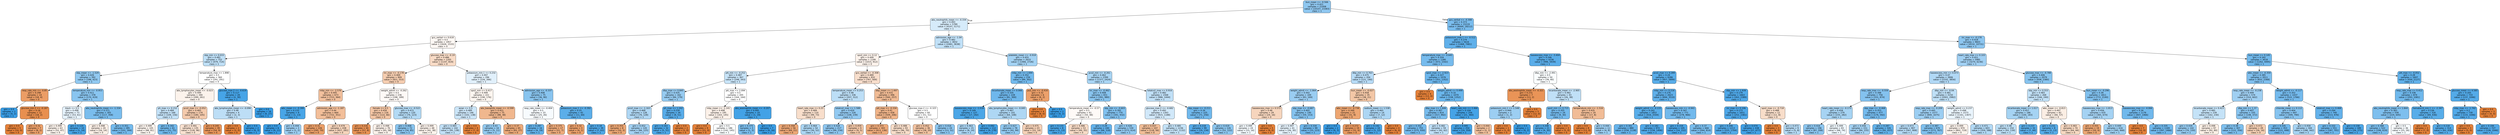 digraph Tree {
node [shape=box, style="filled, rounded", color="black", fontname="helvetica"] ;
edge [fontname="helvetica"] ;
0 [label="bun_mean <= -0.566\ngini = 0.421\nsamples = 21008\nvalue = [10107, 23383]\nclass = 1", fillcolor="#8fc7f0"] ;
1 [label="abs_neutrophils_mean <= -0.334\ngini = 0.493\nsamples = 5789\nvalue = [4107, 5171]\nclass = 1", fillcolor="#d6ebfa"] ;
0 -> 1 [labeldistance=2.5, labelangle=45, headlabel="True"] ;
2 [label="gcs_verbal <= 0.618\ngini = 0.5\nsamples = 1957\nvalue = [1626, 1533]\nclass = 0", fillcolor="#fef8f4"] ;
1 -> 2 ;
3 [label="sbp_min <= 0.033\ngini = 0.481\nsamples = 752\nvalue = [479, 714]\nclass = 1", fillcolor="#bedff6"] ;
2 -> 3 ;
4 [label="sbp_mean <= -1.529\ngini = 0.426\nsamples = 392\nvalue = [188, 423]\nclass = 1", fillcolor="#91c9f1"] ;
3 -> 4 ;
5 [label="resp_rate_min <= -0.85\ngini = 0.298\nsamples = 14\nvalue = [18, 4]\nclass = 0", fillcolor="#eb9d65"] ;
4 -> 5 ;
6 [label="gini = 0.0\nsamples = 2\nvalue = [0, 2]\nclass = 1", fillcolor="#399de5"] ;
5 -> 6 ;
7 [label="glucose_min.2 <= -0.187\ngini = 0.18\nsamples = 12\nvalue = [18, 2]\nclass = 0", fillcolor="#e88f4f"] ;
5 -> 7 ;
8 [label="gini = 0.0\nsamples = 5\nvalue = [10, 0]\nclass = 0", fillcolor="#e58139"] ;
7 -> 8 ;
9 [label="gini = 0.32\nsamples = 7\nvalue = [8, 2]\nclass = 0", fillcolor="#eca06a"] ;
7 -> 9 ;
10 [label="temperature_min <= -0.953\ngini = 0.411\nsamples = 378\nvalue = [170, 419]\nclass = 1", fillcolor="#89c5f0"] ;
4 -> 10 ;
11 [label="black <= 0.5\ngini = 0.498\nsamples = 73\nvalue = [53, 61]\nclass = 1", fillcolor="#e5f2fc"] ;
10 -> 11 ;
12 [label="gini = 0.499\nsamples = 63\nvalue = [52, 47]\nclass = 0", fillcolor="#fcf3ec"] ;
11 -> 12 ;
13 [label="gini = 0.124\nsamples = 10\nvalue = [1, 14]\nclass = 1", fillcolor="#47a4e7"] ;
11 -> 13 ;
14 [label="abs_neutrophils_mean <= -1.334\ngini = 0.371\nsamples = 305\nvalue = [117, 358]\nclass = 1", fillcolor="#7abded"] ;
10 -> 14 ;
15 [label="gini = 0.498\nsamples = 20\nvalue = [16, 14]\nclass = 0", fillcolor="#fcefe6"] ;
14 -> 15 ;
16 [label="gini = 0.351\nsamples = 285\nvalue = [101, 344]\nclass = 1", fillcolor="#73baed"] ;
14 -> 16 ;
17 [label="temperature_max <= 1.898\ngini = 0.5\nsamples = 360\nvalue = [291, 291]\nclass = 0", fillcolor="#ffffff"] ;
3 -> 17 ;
18 [label="abs_lymphocytes_mean <= -0.023\ngini = 0.499\nsamples = 340\nvalue = [289, 261]\nclass = 0", fillcolor="#fcf3ec"] ;
17 -> 18 ;
19 [label="ph_max <= 0.152\ngini = 0.484\nsamples = 166\nvalue = [109, 156]\nclass = 1", fillcolor="#c3e1f7"] ;
18 -> 19 ;
20 [label="gini = 0.499\nsamples = 105\nvalue = [88, 81]\nclass = 0", fillcolor="#fdf5ef"] ;
19 -> 20 ;
21 [label="gini = 0.342\nsamples = 61\nvalue = [21, 75]\nclass = 1", fillcolor="#70b8ec"] ;
19 -> 21 ;
22 [label="pco2_max <= -0.052\ngini = 0.465\nsamples = 174\nvalue = [180, 105]\nclass = 0", fillcolor="#f4caac"] ;
18 -> 22 ;
23 [label="gini = 0.491\nsamples = 135\nvalue = [126, 96]\nclass = 0", fillcolor="#f9e1d0"] ;
22 -> 23 ;
24 [label="gini = 0.245\nsamples = 39\nvalue = [54, 9]\nclass = 0", fillcolor="#e9965a"] ;
22 -> 24 ;
25 [label="glucose_max.2 <= -0.619\ngini = 0.117\nsamples = 20\nvalue = [2, 30]\nclass = 1", fillcolor="#46a4e7"] ;
17 -> 25 ;
26 [label="abs_lymphocytes_mean <= -0.096\ngini = 0.48\nsamples = 4\nvalue = [2, 3]\nclass = 1", fillcolor="#bddef6"] ;
25 -> 26 ;
27 [label="gini = 0.0\nsamples = 2\nvalue = [2, 0]\nclass = 0", fillcolor="#e58139"] ;
26 -> 27 ;
28 [label="gini = 0.0\nsamples = 2\nvalue = [0, 3]\nclass = 1", fillcolor="#399de5"] ;
26 -> 28 ;
29 [label="gini = 0.0\nsamples = 16\nvalue = [0, 27]\nclass = 1", fillcolor="#399de5"] ;
25 -> 29 ;
30 [label="glucose_max <= -0.19\ngini = 0.486\nsamples = 1205\nvalue = [1147, 819]\nclass = 0", fillcolor="#f8dbc6"] ;
2 -> 30 ;
31 [label="inr_max <= -0.178\ngini = 0.469\nsamples = 909\nvalue = [921, 553]\nclass = 0", fillcolor="#f5cdb0"] ;
30 -> 31 ;
32 [label="mbp_min <= -2.576\ngini = 0.445\nsamples = 673\nvalue = [723, 364]\nclass = 0", fillcolor="#f2c09d"] ;
31 -> 32 ;
33 [label="wbc_mean <= -0.399\ngini = 0.133\nsamples = 9\nvalue = [1, 13]\nclass = 1", fillcolor="#48a5e7"] ;
32 -> 33 ;
34 [label="gini = 0.0\nsamples = 6\nvalue = [0, 11]\nclass = 1", fillcolor="#399de5"] ;
33 -> 34 ;
35 [label="gini = 0.444\nsamples = 3\nvalue = [1, 2]\nclass = 1", fillcolor="#9ccef2"] ;
33 -> 35 ;
36 [label="admission_age <= -1.187\ngini = 0.44\nsamples = 664\nvalue = [722, 351]\nclass = 0", fillcolor="#f2be99"] ;
32 -> 36 ;
37 [label="gini = 0.31\nsamples = 226\nvalue = [295, 70]\nclass = 0", fillcolor="#eb9f68"] ;
36 -> 37 ;
38 [label="gini = 0.479\nsamples = 438\nvalue = [427, 281]\nclass = 0", fillcolor="#f6d4bb"] ;
36 -> 38 ;
39 [label="weight_admit <= -0.262\ngini = 0.5\nsamples = 236\nvalue = [198, 189]\nclass = 0", fillcolor="#fef9f6"] ;
31 -> 39 ;
40 [label="female <= 0.5\ngini = 0.456\nsamples = 116\nvalue = [122, 66]\nclass = 0", fillcolor="#f3c5a4"] ;
39 -> 40 ;
41 [label="gini = 0.216\nsamples = 40\nvalue = [57, 8]\nclass = 0", fillcolor="#e99355"] ;
40 -> 41 ;
42 [label="gini = 0.498\nsamples = 76\nvalue = [65, 58]\nclass = 0", fillcolor="#fcf1ea"] ;
40 -> 42 ;
43 [label="glucose_max <= -0.522\ngini = 0.472\nsamples = 120\nvalue = [76, 123]\nclass = 1", fillcolor="#b3daf5"] ;
39 -> 43 ;
44 [label="gini = 0.408\nsamples = 72\nvalue = [34, 85]\nclass = 1", fillcolor="#88c4ef"] ;
43 -> 44 ;
45 [label="gini = 0.499\nsamples = 48\nvalue = [42, 38]\nclass = 0", fillcolor="#fdf3ec"] ;
43 -> 45 ;
46 [label="potassium_min.1 <= 0.232\ngini = 0.497\nsamples = 296\nvalue = [226, 266]\nclass = 1", fillcolor="#e1f0fb"] ;
30 -> 46 ;
47 [label="spo2_min <= 0.417\ngini = 0.499\nsamples = 221\nvalue = [190, 176]\nclass = 0", fillcolor="#fdf6f0"] ;
46 -> 47 ;
48 [label="asian <= 0.5\ngini = 0.489\nsamples = 146\nvalue = [102, 138]\nclass = 1", fillcolor="#cbe5f8"] ;
47 -> 48 ;
49 [label="gini = 0.483\nsamples = 142\nvalue = [95, 138]\nclass = 1", fillcolor="#c1e0f7"] ;
48 -> 49 ;
50 [label="gini = 0.0\nsamples = 4\nvalue = [7, 0]\nclass = 0", fillcolor="#e58139"] ;
48 -> 50 ;
51 [label="abs_basophils_mean <= -0.599\ngini = 0.421\nsamples = 75\nvalue = [88, 38]\nclass = 0", fillcolor="#f0b78e"] ;
47 -> 51 ;
52 [label="gini = 0.43\nsamples = 10\nvalue = [5, 11]\nclass = 1", fillcolor="#93caf1"] ;
51 -> 52 ;
53 [label="gini = 0.37\nsamples = 65\nvalue = [83, 27]\nclass = 0", fillcolor="#edaa79"] ;
51 -> 53 ;
54 [label="admission_age <= -0.337\ngini = 0.408\nsamples = 75\nvalue = [36, 90]\nclass = 1", fillcolor="#88c4ef"] ;
46 -> 54 ;
55 [label="resp_rate_mean <= -0.404\ngini = 0.5\nsamples = 33\nvalue = [25, 26]\nclass = 1", fillcolor="#f7fbfe"] ;
54 -> 55 ;
56 [label="gini = 0.287\nsamples = 16\nvalue = [4, 19]\nclass = 1", fillcolor="#63b2ea"] ;
55 -> 56 ;
57 [label="gini = 0.375\nsamples = 17\nvalue = [21, 7]\nclass = 0", fillcolor="#eeab7b"] ;
55 -> 57 ;
58 [label="potassium_max.1 <= -0.392\ngini = 0.25\nsamples = 42\nvalue = [11, 64]\nclass = 1", fillcolor="#5baee9"] ;
54 -> 58 ;
59 [label="gini = 0.32\nsamples = 3\nvalue = [4, 1]\nclass = 0", fillcolor="#eca06a"] ;
58 -> 59 ;
60 [label="gini = 0.18\nsamples = 39\nvalue = [7, 63]\nclass = 1", fillcolor="#4fa8e8"] ;
58 -> 60 ;
61 [label="admission_age <= -1.04\ngini = 0.482\nsamples = 3832\nvalue = [2481, 3638]\nclass = 1", fillcolor="#c0e0f7"] ;
1 -> 61 ;
62 [label="spo2_min <= 0.12\ngini = 0.499\nsamples = 1199\nvalue = [1015, 912]\nclass = 0", fillcolor="#fcf2eb"] ;
61 -> 62 ;
63 [label="ptt_min <= -0.252\ngini = 0.487\nsamples = 367\nvalue = [248, 343]\nclass = 1", fillcolor="#c8e4f8"] ;
62 -> 63 ;
64 [label="dbp_max <= 0.845\ngini = 0.435\nsamples = 162\nvalue = [84, 179]\nclass = 1", fillcolor="#96cbf1"] ;
63 -> 64 ;
65 [label="pco2_max <= -1.163\ngini = 0.468\nsamples = 128\nvalue = [76, 128]\nclass = 1", fillcolor="#afd7f4"] ;
64 -> 65 ;
66 [label="gini = 0.355\nsamples = 8\nvalue = [10, 3]\nclass = 0", fillcolor="#eda774"] ;
65 -> 66 ;
67 [label="gini = 0.452\nsamples = 120\nvalue = [66, 125]\nclass = 1", fillcolor="#a2d1f3"] ;
65 -> 67 ;
68 [label="ph_max <= 1.242\ngini = 0.234\nsamples = 34\nvalue = [8, 51]\nclass = 1", fillcolor="#58ace9"] ;
64 -> 68 ;
69 [label="gini = 0.163\nsamples = 32\nvalue = [5, 51]\nclass = 1", fillcolor="#4ca7e8"] ;
68 -> 69 ;
70 [label="gini = 0.0\nsamples = 2\nvalue = [3, 0]\nclass = 0", fillcolor="#e58139"] ;
68 -> 70 ;
71 [label="ptt_max <= 2.094\ngini = 0.5\nsamples = 205\nvalue = [164, 164]\nclass = 0", fillcolor="#ffffff"] ;
63 -> 71 ;
72 [label="mbp_mean <= -1.141\ngini = 0.498\nsamples = 195\nvalue = [163, 145]\nclass = 0", fillcolor="#fcf1e9"] ;
71 -> 72 ;
73 [label="gini = 0.0\nsamples = 9\nvalue = [21, 0]\nclass = 0", fillcolor="#e58139"] ;
72 -> 73 ;
74 [label="gini = 0.5\nsamples = 186\nvalue = [142, 145]\nclass = 1", fillcolor="#fbfdfe"] ;
72 -> 74 ;
75 [label="abs_eosinophils_mean <= -0.207\ngini = 0.095\nsamples = 10\nvalue = [1, 19]\nclass = 1", fillcolor="#43a2e6"] ;
71 -> 75 ;
76 [label="gini = 0.375\nsamples = 3\nvalue = [1, 3]\nclass = 1", fillcolor="#7bbeee"] ;
75 -> 76 ;
77 [label="gini = 0.0\nsamples = 7\nvalue = [0, 16]\nclass = 1", fillcolor="#399de5"] ;
75 -> 77 ;
78 [label="gcs_verbal <= -0.308\ngini = 0.489\nsamples = 832\nvalue = [767, 569]\nclass = 0", fillcolor="#f8decc"] ;
62 -> 78 ;
79 [label="temperature_mean <= 0.253\ngini = 0.48\nsamples = 336\nvalue = [207, 312]\nclass = 1", fillcolor="#bcdef6"] ;
78 -> 79 ;
80 [label="heart_rate_max <= 0.25\ngini = 0.489\nsamples = 110\nvalue = [99, 73]\nclass = 0", fillcolor="#f8decb"] ;
79 -> 80 ;
81 [label="gini = 0.358\nsamples = 56\nvalue = [69, 21]\nclass = 0", fillcolor="#eda775"] ;
80 -> 81 ;
82 [label="gini = 0.464\nsamples = 54\nvalue = [30, 52]\nclass = 1", fillcolor="#abd6f4"] ;
80 -> 82 ;
83 [label="totalco2_max <= 1.588\ngini = 0.429\nsamples = 226\nvalue = [108, 239]\nclass = 1", fillcolor="#92c9f1"] ;
79 -> 83 ;
84 [label="gini = 0.418\nsamples = 217\nvalue = [99, 234]\nclass = 1", fillcolor="#8dc6f0"] ;
83 -> 84 ;
85 [label="gini = 0.459\nsamples = 9\nvalue = [9, 5]\nclass = 0", fillcolor="#f3c7a7"] ;
83 -> 85 ;
86 [label="dbp_mean <= 1.497\ngini = 0.431\nsamples = 496\nvalue = [560, 257]\nclass = 0", fillcolor="#f1bb94"] ;
78 -> 86 ;
87 [label="ptt_max <= -0.334\ngini = 0.41\nsamples = 436\nvalue = [509, 206]\nclass = 0", fillcolor="#f0b489"] ;
86 -> 87 ;
88 [label="gini = 0.373\nsamples = 343\nvalue = [413, 136]\nclass = 0", fillcolor="#eeaa7a"] ;
87 -> 88 ;
89 [label="gini = 0.488\nsamples = 93\nvalue = [96, 70]\nclass = 0", fillcolor="#f8ddc9"] ;
87 -> 89 ;
90 [label="glucose_max.2 <= -0.325\ngini = 0.5\nsamples = 60\nvalue = [51, 51]\nclass = 0", fillcolor="#ffffff"] ;
86 -> 90 ;
91 [label="gini = 0.452\nsamples = 36\nvalue = [38, 20]\nclass = 0", fillcolor="#f3c3a1"] ;
90 -> 91 ;
92 [label="gini = 0.416\nsamples = 24\nvalue = [13, 31]\nclass = 1", fillcolor="#8cc6f0"] ;
90 -> 92 ;
93 [label="platelets_mean <= -0.918\ngini = 0.455\nsamples = 2633\nvalue = [1466, 2726]\nclass = 1", fillcolor="#a3d2f3"] ;
61 -> 93 ;
94 [label="mbp_min <= 1.694\ngini = 0.352\nsamples = 234\nvalue = [89, 302]\nclass = 1", fillcolor="#73baed"] ;
93 -> 94 ;
95 [label="bicarbonate_mean <= 0.066\ngini = 0.335\nsamples = 228\nvalue = [81, 300]\nclass = 1", fillcolor="#6eb7ec"] ;
94 -> 95 ;
96 [label="baseexcess_max <= -1.018\ngini = 0.149\nsamples = 127\nvalue = [17, 192]\nclass = 1", fillcolor="#4ba6e7"] ;
95 -> 96 ;
97 [label="gini = 0.463\nsamples = 15\nvalue = [8, 14]\nclass = 1", fillcolor="#aad5f4"] ;
96 -> 97 ;
98 [label="gini = 0.092\nsamples = 112\nvalue = [9, 178]\nclass = 1", fillcolor="#43a2e6"] ;
96 -> 98 ;
99 [label="abs_lymphocytes_mean <= -0.045\ngini = 0.467\nsamples = 101\nvalue = [64, 108]\nclass = 1", fillcolor="#aed7f4"] ;
95 -> 99 ;
100 [label="gini = 0.427\nsamples = 78\nvalue = [42, 94]\nclass = 1", fillcolor="#91c9f1"] ;
99 -> 100 ;
101 [label="gini = 0.475\nsamples = 23\nvalue = [22, 14]\nclass = 0", fillcolor="#f6d1b7"] ;
99 -> 101 ;
102 [label="po2_min <= -0.416\ngini = 0.32\nsamples = 6\nvalue = [8, 2]\nclass = 0", fillcolor="#eca06a"] ;
94 -> 102 ;
103 [label="gini = 0.0\nsamples = 4\nvalue = [8, 0]\nclass = 0", fillcolor="#e58139"] ;
102 -> 103 ;
104 [label="gini = 0.0\nsamples = 2\nvalue = [0, 2]\nclass = 1", fillcolor="#399de5"] ;
102 -> 104 ;
105 [label="pco2_min <= -0.261\ngini = 0.462\nsamples = 2399\nvalue = [1377, 2424]\nclass = 1", fillcolor="#a9d5f4"] ;
93 -> 105 ;
106 [label="inr_max <= -0.462\ngini = 0.408\nsamples = 831\nvalue = [391, 980]\nclass = 1", fillcolor="#88c4ef"] ;
105 -> 106 ;
107 [label="temperature_mean <= -0.57\ngini = 0.5\nsamples = 61\nvalue = [50, 48]\nclass = 0", fillcolor="#fefaf7"] ;
106 -> 107 ;
108 [label="gini = 0.133\nsamples = 8\nvalue = [1, 13]\nclass = 1", fillcolor="#48a5e7"] ;
107 -> 108 ;
109 [label="gini = 0.486\nsamples = 53\nvalue = [49, 35]\nclass = 0", fillcolor="#f8dbc6"] ;
107 -> 109 ;
110 [label="sbp_min <= -0.603\ngini = 0.392\nsamples = 770\nvalue = [341, 932]\nclass = 1", fillcolor="#81c1ef"] ;
106 -> 110 ;
111 [label="gini = 0.29\nsamples = 240\nvalue = [68, 318]\nclass = 1", fillcolor="#63b2eb"] ;
110 -> 111 ;
112 [label="gini = 0.426\nsamples = 530\nvalue = [273, 614]\nclass = 1", fillcolor="#91c9f1"] ;
110 -> 112 ;
113 [label="totalco2_max <= 0.916\ngini = 0.482\nsamples = 1568\nvalue = [986, 1444]\nclass = 1", fillcolor="#c0e0f7"] ;
105 -> 113 ;
114 [label="glucose_max.2 <= -0.682\ngini = 0.492\nsamples = 1343\nvalue = [915, 1188]\nclass = 1", fillcolor="#d1e8f9"] ;
113 -> 114 ;
115 [label="gini = 0.437\nsamples = 107\nvalue = [118, 56]\nclass = 0", fillcolor="#f1bd97"] ;
114 -> 115 ;
116 [label="gini = 0.485\nsamples = 1236\nvalue = [797, 1132]\nclass = 1", fillcolor="#c4e2f7"] ;
114 -> 116 ;
117 [label="sbp_mean <= -0.211\ngini = 0.34\nsamples = 225\nvalue = [71, 256]\nclass = 1", fillcolor="#70b8ec"] ;
113 -> 117 ;
118 [label="gini = 0.218\nsamples = 99\nvalue = [19, 134]\nclass = 1", fillcolor="#55abe9"] ;
117 -> 118 ;
119 [label="gini = 0.419\nsamples = 126\nvalue = [52, 122]\nclass = 1", fillcolor="#8dc7f0"] ;
117 -> 119 ;
120 [label="gcs_verbal <= -0.308\ngini = 0.373\nsamples = 15219\nvalue = [6000, 18212]\nclass = 1", fillcolor="#7abdee"] ;
0 -> 120 [labeldistance=2.5, labelangle=-45, headlabel="False"] ;
121 [label="potassium_max.1 <= -0.512\ngini = 0.274\nsamples = 5616\nvalue = [1468, 7481]\nclass = 1", fillcolor="#60b0ea"] ;
120 -> 121 ;
122 [label="temperature_max <= -0.645\ngini = 0.359\nsamples = 1280\nvalue = [472, 1542]\nclass = 1", fillcolor="#76bbed"] ;
121 -> 122 ;
123 [label="dbp_min <= 0.763\ngini = 0.475\nsamples = 204\nvalue = [121, 190]\nclass = 1", fillcolor="#b7dbf6"] ;
122 -> 123 ;
124 [label="weight_admit <= -1.064\ngini = 0.442\nsamples = 169\nvalue = [83, 169]\nclass = 1", fillcolor="#9acdf2"] ;
123 -> 124 ;
125 [label="baseexcess_max <= 0.572\ngini = 0.48\nsamples = 29\nvalue = [24, 16]\nclass = 0", fillcolor="#f6d5bd"] ;
124 -> 125 ;
126 [label="gini = 0.499\nsamples = 24\nvalue = [15, 16]\nclass = 1", fillcolor="#f3f9fd"] ;
125 -> 126 ;
127 [label="gini = 0.0\nsamples = 5\nvalue = [9, 0]\nclass = 0", fillcolor="#e58139"] ;
125 -> 127 ;
128 [label="sbp_max <= -0.687\ngini = 0.402\nsamples = 140\nvalue = [59, 153]\nclass = 1", fillcolor="#85c3ef"] ;
124 -> 128 ;
129 [label="gini = 0.497\nsamples = 41\nvalue = [26, 30]\nclass = 1", fillcolor="#e5f2fc"] ;
128 -> 129 ;
130 [label="gini = 0.334\nsamples = 99\nvalue = [33, 123]\nclass = 1", fillcolor="#6eb7ec"] ;
128 -> 130 ;
131 [label="bun_mean <= -0.027\ngini = 0.458\nsamples = 35\nvalue = [38, 21]\nclass = 0", fillcolor="#f3c7a6"] ;
123 -> 131 ;
132 [label="wbc_mean <= -0.738\ngini = 0.349\nsamples = 21\nvalue = [31, 9]\nclass = 0", fillcolor="#eda672"] ;
131 -> 132 ;
133 [label="gini = 0.0\nsamples = 2\nvalue = [0, 3]\nclass = 1", fillcolor="#399de5"] ;
132 -> 133 ;
134 [label="gini = 0.272\nsamples = 19\nvalue = [31, 6]\nclass = 0", fillcolor="#ea995f"] ;
132 -> 134 ;
135 [label="sodium_mean <= 1.538\ngini = 0.465\nsamples = 14\nvalue = [7, 12]\nclass = 1", fillcolor="#acd6f4"] ;
131 -> 135 ;
136 [label="gini = 0.142\nsamples = 10\nvalue = [1, 12]\nclass = 1", fillcolor="#49a5e7"] ;
135 -> 136 ;
137 [label="gini = 0.0\nsamples = 4\nvalue = [6, 0]\nclass = 0", fillcolor="#e58139"] ;
135 -> 137 ;
138 [label="spo2_max <= -2.923\ngini = 0.327\nsamples = 1076\nvalue = [351, 1352]\nclass = 1", fillcolor="#6cb6ec"] ;
122 -> 138 ;
139 [label="gini = 0.0\nsamples = 6\nvalue = [13, 0]\nclass = 0", fillcolor="#e58139"] ;
138 -> 139 ;
140 [label="weight_admit <= 0.499\ngini = 0.32\nsamples = 1070\nvalue = [338, 1352]\nclass = 1", fillcolor="#6ab6ec"] ;
138 -> 140 ;
141 [label="dbp_max <= 1.606\ngini = 0.367\nsamples = 814\nvalue = [317, 992]\nclass = 1", fillcolor="#78bced"] ;
140 -> 141 ;
142 [label="gini = 0.352\nsamples = 755\nvalue = [275, 930]\nclass = 1", fillcolor="#74baed"] ;
141 -> 142 ;
143 [label="gini = 0.482\nsamples = 59\nvalue = [42, 62]\nclass = 1", fillcolor="#bfdff7"] ;
141 -> 143 ;
144 [label="heart_rate_min <= 2.466\ngini = 0.104\nsamples = 256\nvalue = [21, 360]\nclass = 1", fillcolor="#45a3e7"] ;
140 -> 144 ;
145 [label="gini = 0.095\nsamples = 254\nvalue = [19, 359]\nclass = 1", fillcolor="#43a2e6"] ;
144 -> 145 ;
146 [label="gini = 0.444\nsamples = 2\nvalue = [2, 1]\nclass = 0", fillcolor="#f2c09c"] ;
144 -> 146 ;
147 [label="baseexcess_max <= -3.404\ngini = 0.246\nsamples = 4336\nvalue = [996, 5939]\nclass = 1", fillcolor="#5aade9"] ;
121 -> 147 ;
148 [label="dbp_min <= -2.491\ngini = 0.5\nsamples = 50\nvalue = [39, 40]\nclass = 1", fillcolor="#fafdfe"] ;
147 -> 148 ;
149 [label="abs_eosinophils_mean <= -0.321\ngini = 0.231\nsamples = 7\nvalue = [13, 2]\nclass = 0", fillcolor="#e99457"] ;
148 -> 149 ;
150 [label="potassium_min.1 <= 1.548\ngini = 0.444\nsamples = 2\nvalue = [1, 2]\nclass = 1", fillcolor="#9ccef2"] ;
149 -> 150 ;
151 [label="gini = 0.0\nsamples = 1\nvalue = [1, 0]\nclass = 0", fillcolor="#e58139"] ;
150 -> 151 ;
152 [label="gini = 0.0\nsamples = 1\nvalue = [0, 2]\nclass = 1", fillcolor="#399de5"] ;
150 -> 152 ;
153 [label="gini = 0.0\nsamples = 5\nvalue = [12, 0]\nclass = 0", fillcolor="#e58139"] ;
149 -> 153 ;
154 [label="bicarbonate_mean <= -2.905\ngini = 0.482\nsamples = 43\nvalue = [26, 38]\nclass = 1", fillcolor="#c0e0f7"] ;
148 -> 154 ;
155 [label="spo2_min <= 0.715\ngini = 0.355\nsamples = 24\nvalue = [9, 30]\nclass = 1", fillcolor="#74baed"] ;
154 -> 155 ;
156 [label="gini = 0.208\nsamples = 21\nvalue = [4, 30]\nclass = 1", fillcolor="#53aae8"] ;
155 -> 156 ;
157 [label="gini = 0.0\nsamples = 3\nvalue = [5, 0]\nclass = 0", fillcolor="#e58139"] ;
155 -> 157 ;
158 [label="temperature_min <= -1.516\ngini = 0.435\nsamples = 19\nvalue = [17, 8]\nclass = 0", fillcolor="#f1bc96"] ;
154 -> 158 ;
159 [label="gini = 0.0\nsamples = 8\nvalue = [13, 0]\nclass = 0", fillcolor="#e58139"] ;
158 -> 159 ;
160 [label="gini = 0.444\nsamples = 11\nvalue = [4, 8]\nclass = 1", fillcolor="#9ccef2"] ;
158 -> 160 ;
161 [label="pco2_max <= 0.289\ngini = 0.24\nsamples = 4286\nvalue = [957, 5899]\nclass = 1", fillcolor="#59ade9"] ;
147 -> 161 ;
162 [label="mbp_min <= 0.216\ngini = 0.276\nsamples = 2623\nvalue = [694, 3510]\nclass = 1", fillcolor="#60b0ea"] ;
161 -> 162 ;
163 [label="weight_admit <= -0.133\ngini = 0.242\nsamples = 1852\nvalue = [416, 2544]\nclass = 1", fillcolor="#59ade9"] ;
162 -> 163 ;
164 [label="gini = 0.301\nsamples = 880\nvalue = [258, 1138]\nclass = 1", fillcolor="#66b3eb"] ;
163 -> 164 ;
165 [label="gini = 0.182\nsamples = 972\nvalue = [158, 1406]\nclass = 1", fillcolor="#4fa8e8"] ;
163 -> 165 ;
166 [label="baseexcess_min <= -0.941\ngini = 0.347\nsamples = 771\nvalue = [278, 966]\nclass = 1", fillcolor="#72b9ec"] ;
162 -> 166 ;
167 [label="gini = 0.154\nsamples = 105\nvalue = [14, 152]\nclass = 1", fillcolor="#4ba6e7"] ;
166 -> 167 ;
168 [label="gini = 0.37\nsamples = 666\nvalue = [264, 814]\nclass = 1", fillcolor="#79bded"] ;
166 -> 168 ;
169 [label="sbp_min <= 1.939\ngini = 0.179\nsamples = 1663\nvalue = [263, 2389]\nclass = 1", fillcolor="#4fa8e8"] ;
161 -> 169 ;
170 [label="inr_max <= 0.106\ngini = 0.173\nsamples = 1651\nvalue = [252, 2381]\nclass = 1", fillcolor="#4ea7e8"] ;
169 -> 170 ;
171 [label="gini = 0.206\nsamples = 1213\nvalue = [225, 1704]\nclass = 1", fillcolor="#53aae8"] ;
170 -> 171 ;
172 [label="gini = 0.074\nsamples = 438\nvalue = [27, 677]\nclass = 1", fillcolor="#41a1e6"] ;
170 -> 172 ;
173 [label="spo2_max <= -0.718\ngini = 0.488\nsamples = 12\nvalue = [11, 8]\nclass = 0", fillcolor="#f8ddc9"] ;
169 -> 173 ;
174 [label="gini = 0.0\nsamples = 3\nvalue = [6, 0]\nclass = 0", fillcolor="#e58139"] ;
173 -> 174 ;
175 [label="gini = 0.473\nsamples = 9\nvalue = [5, 8]\nclass = 1", fillcolor="#b5daf5"] ;
173 -> 175 ;
176 [label="inr_max <= -0.178\ngini = 0.418\nsamples = 9603\nvalue = [4532, 10731]\nclass = 1", fillcolor="#8dc6f0"] ;
120 -> 176 ;
177 [label="heart_rate_max <= 0.103\ngini = 0.451\nsamples = 5985\nvalue = [3270, 6236]\nclass = 1", fillcolor="#a1d0f3"] ;
176 -> 177 ;
178 [label="baseexcess_min <= 0.073\ngini = 0.47\nsamples = 3906\nvalue = [2332, 3856]\nclass = 1", fillcolor="#b1d8f5"] ;
177 -> 178 ;
179 [label="resp_rate_max <= -0.559\ngini = 0.398\nsamples = 756\nvalue = [331, 874]\nclass = 1", fillcolor="#84c2ef"] ;
178 -> 179 ;
180 [label="heart_rate_mean <= -0.173\ngini = 0.458\nsamples = 279\nvalue = [155, 282]\nclass = 1", fillcolor="#a6d3f3"] ;
179 -> 180 ;
181 [label="gini = 0.416\nsamples = 196\nvalue = [87, 208]\nclass = 1", fillcolor="#8cc6f0"] ;
180 -> 181 ;
182 [label="gini = 0.499\nsamples = 83\nvalue = [68, 74]\nclass = 1", fillcolor="#eff7fd"] ;
180 -> 182 ;
183 [label="sbp_max <= -0.468\ngini = 0.353\nsamples = 477\nvalue = [176, 592]\nclass = 1", fillcolor="#74baed"] ;
179 -> 183 ;
184 [label="gini = 0.456\nsamples = 151\nvalue = [84, 155]\nclass = 1", fillcolor="#a4d2f3"] ;
183 -> 184 ;
185 [label="gini = 0.287\nsamples = 326\nvalue = [92, 437]\nclass = 1", fillcolor="#63b2ea"] ;
183 -> 185 ;
186 [label="dbp_min <= -0.04\ngini = 0.481\nsamples = 3150\nvalue = [2001, 2982]\nclass = 1", fillcolor="#bedff6"] ;
178 -> 186 ;
187 [label="resp_rate_max <= -0.209\ngini = 0.445\nsamples = 1577\nvalue = [840, 1675]\nclass = 1", fillcolor="#9ccef2"] ;
186 -> 187 ;
188 [label="gini = 0.473\nsamples = 907\nvalue = [567, 908]\nclass = 1", fillcolor="#b5daf5"] ;
187 -> 188 ;
189 [label="gini = 0.387\nsamples = 670\nvalue = [273, 767]\nclass = 1", fillcolor="#7fc0ee"] ;
187 -> 189 ;
190 [label="weight_admit <= 0.237\ngini = 0.498\nsamples = 1573\nvalue = [1161, 1307]\nclass = 1", fillcolor="#e9f4fc"] ;
186 -> 190 ;
191 [label="gini = 0.499\nsamples = 970\nvalue = [802, 719]\nclass = 0", fillcolor="#fcf2eb"] ;
190 -> 191 ;
192 [label="gini = 0.471\nsamples = 603\nvalue = [359, 588]\nclass = 1", fillcolor="#b2d9f5"] ;
190 -> 192 ;
193 [label="glucose_max <= -0.788\ngini = 0.406\nsamples = 2079\nvalue = [938, 2380]\nclass = 1", fillcolor="#87c4ef"] ;
177 -> 193 ;
194 [label="sbp_min <= 0.553\ngini = 0.483\nsamples = 268\nvalue = [166, 240]\nclass = 1", fillcolor="#c2e1f7"] ;
193 -> 194 ;
195 [label="bicarbonate_mean <= 1.017\ngini = 0.457\nsamples = 186\nvalue = [100, 183]\nclass = 1", fillcolor="#a5d3f3"] ;
194 -> 195 ;
196 [label="gini = 0.48\nsamples = 154\nvalue = [93, 139]\nclass = 1", fillcolor="#bddff6"] ;
195 -> 196 ;
197 [label="gini = 0.237\nsamples = 32\nvalue = [7, 44]\nclass = 1", fillcolor="#58ade9"] ;
195 -> 197 ;
198 [label="wbc_mean <= -0.815\ngini = 0.497\nsamples = 82\nvalue = [66, 57]\nclass = 0", fillcolor="#fbeee4"] ;
194 -> 198 ;
199 [label="gini = 0.231\nsamples = 8\nvalue = [2, 13]\nclass = 1", fillcolor="#57ace9"] ;
198 -> 199 ;
200 [label="gini = 0.483\nsamples = 74\nvalue = [64, 44]\nclass = 0", fillcolor="#f7d8c1"] ;
198 -> 200 ;
201 [label="bun_mean <= -0.296\ngini = 0.39\nsamples = 1811\nvalue = [772, 2140]\nclass = 1", fillcolor="#80c0ee"] ;
193 -> 201 ;
202 [label="baseexcess_max <= -1.813\ngini = 0.456\nsamples = 635\nvalue = [365, 674]\nclass = 1", fillcolor="#a4d2f3"] ;
201 -> 202 ;
203 [label="gini = 0.355\nsamples = 19\nvalue = [20, 6]\nclass = 0", fillcolor="#eda774"] ;
202 -> 203 ;
204 [label="gini = 0.449\nsamples = 616\nvalue = [345, 668]\nclass = 1", fillcolor="#9fd0f2"] ;
202 -> 204 ;
205 [label="baseexcess_max <= -4.066\ngini = 0.34\nsamples = 1176\nvalue = [407, 1466]\nclass = 1", fillcolor="#70b8ec"] ;
201 -> 205 ;
206 [label="gini = 0.0\nsamples = 7\nvalue = [10, 0]\nclass = 0", fillcolor="#e58139"] ;
205 -> 206 ;
207 [label="gini = 0.335\nsamples = 1169\nvalue = [397, 1466]\nclass = 1", fillcolor="#6fb8ec"] ;
205 -> 207 ;
208 [label="bun_mean <= 0.145\ngini = 0.342\nsamples = 3618\nvalue = [1262, 4495]\nclass = 1", fillcolor="#71b9ec"] ;
176 -> 208 ;
209 [label="wbc_mean <= -0.359\ngini = 0.385\nsamples = 2011\nvalue = [832, 2368]\nclass = 1", fillcolor="#7fbfee"] ;
208 -> 209 ;
210 [label="resp_rate_mean <= -0.238\ngini = 0.449\nsamples = 574\nvalue = [310, 602]\nclass = 1", fillcolor="#9fcff2"] ;
209 -> 210 ;
211 [label="bicarbonate_mean <= 0.423\ngini = 0.485\nsamples = 239\nvalue = [162, 230]\nclass = 1", fillcolor="#c4e2f7"] ;
210 -> 211 ;
212 [label="gini = 0.434\nsamples = 142\nvalue = [70, 150]\nclass = 1", fillcolor="#95cbf1"] ;
211 -> 212 ;
213 [label="gini = 0.498\nsamples = 97\nvalue = [92, 80]\nclass = 0", fillcolor="#fcefe5"] ;
211 -> 213 ;
214 [label="dbp_min <= 1.37\ngini = 0.407\nsamples = 335\nvalue = [148, 372]\nclass = 1", fillcolor="#88c4ef"] ;
210 -> 214 ;
215 [label="gini = 0.38\nsamples = 307\nvalue = [122, 356]\nclass = 1", fillcolor="#7dbfee"] ;
214 -> 215 ;
216 [label="gini = 0.472\nsamples = 28\nvalue = [26, 16]\nclass = 0", fillcolor="#f5cfb3"] ;
214 -> 216 ;
217 [label="weight_admit <= -0.117\ngini = 0.352\nsamples = 1437\nvalue = [522, 1766]\nclass = 1", fillcolor="#74baed"] ;
209 -> 217 ;
218 [label="chloride_mean <= 0.112\ngini = 0.404\nsamples = 697\nvalue = [309, 790]\nclass = 1", fillcolor="#86c3ef"] ;
217 -> 218 ;
219 [label="gini = 0.335\nsamples = 353\nvalue = [121, 448]\nclass = 1", fillcolor="#6eb7ec"] ;
218 -> 219 ;
220 [label="gini = 0.458\nsamples = 344\nvalue = [188, 342]\nclass = 1", fillcolor="#a6d3f3"] ;
218 -> 220 ;
221 [label="totalco2_max <= 0.468\ngini = 0.294\nsamples = 740\nvalue = [213, 976]\nclass = 1", fillcolor="#64b2eb"] ;
217 -> 221 ;
222 [label="gini = 0.332\nsamples = 551\nvalue = [187, 701]\nclass = 1", fillcolor="#6eb7ec"] ;
221 -> 222 ;
223 [label="gini = 0.158\nsamples = 189\nvalue = [26, 275]\nclass = 1", fillcolor="#4ca6e7"] ;
221 -> 223 ;
224 [label="ptt_max <= -0.052\ngini = 0.28\nsamples = 1607\nvalue = [430, 2127]\nclass = 1", fillcolor="#61b1ea"] ;
208 -> 224 ;
225 [label="resp_rate_max <= 0.412\ngini = 0.336\nsamples = 874\nvalue = [293, 1081]\nclass = 1", fillcolor="#6fb8ec"] ;
224 -> 225 ;
226 [label="abs_neutrophils_mean <= 1.844\ngini = 0.383\nsamples = 558\nvalue = [224, 645]\nclass = 1", fillcolor="#7ebfee"] ;
225 -> 226 ;
227 [label="gini = 0.368\nsamples = 522\nvalue = [199, 619]\nclass = 1", fillcolor="#79bded"] ;
226 -> 227 ;
228 [label="gini = 0.5\nsamples = 36\nvalue = [25, 26]\nclass = 1", fillcolor="#f7fbfe"] ;
226 -> 228 ;
229 [label="hematocrit_min.1 <= -2.347\ngini = 0.236\nsamples = 316\nvalue = [69, 436]\nclass = 1", fillcolor="#58ade9"] ;
225 -> 229 ;
230 [label="gini = 0.0\nsamples = 2\nvalue = [7, 0]\nclass = 0", fillcolor="#e58139"] ;
229 -> 230 ;
231 [label="gini = 0.218\nsamples = 314\nvalue = [62, 436]\nclass = 1", fillcolor="#55abe9"] ;
229 -> 231 ;
232 [label="glucose_mean <= 4.585\ngini = 0.205\nsamples = 733\nvalue = [137, 1046]\nclass = 1", fillcolor="#53aae8"] ;
224 -> 232 ;
233 [label="mbp_max <= -1.742\ngini = 0.2\nsamples = 730\nvalue = [133, 1046]\nclass = 1", fillcolor="#52a9e8"] ;
232 -> 233 ;
234 [label="gini = 0.0\nsamples = 3\nvalue = [5, 0]\nclass = 0", fillcolor="#e58139"] ;
233 -> 234 ;
235 [label="gini = 0.194\nsamples = 727\nvalue = [128, 1046]\nclass = 1", fillcolor="#51a9e8"] ;
233 -> 235 ;
236 [label="gini = 0.0\nsamples = 3\nvalue = [4, 0]\nclass = 0", fillcolor="#e58139"] ;
232 -> 236 ;
}
